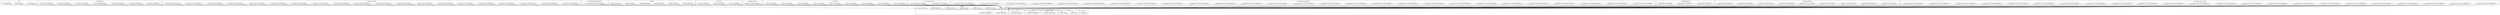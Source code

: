 digraph {
graph [overlap=false]
subgraph cluster_U64 {
	label="U64";
	"U64::BEGIN@819";
	"U64::BEGIN@820";
	"U64::BEGIN@818";
}
subgraph cluster_URI__punycode {
	label="URI::_punycode";
	"URI::_punycode::BEGIN@15";
	"URI::_punycode::BEGIN@16";
	"URI::_punycode::BEGIN@20";
	"URI::_punycode::BEGIN@18";
	"URI::_punycode::BEGIN@14";
	"URI::_punycode::BEGIN@17";
	"URI::_punycode::BEGIN@19";
}
subgraph cluster_vars {
	label="vars";
	"vars::import";
}
subgraph cluster_mro {
	label="mro";
	"mro::method_changed_in";
}
subgraph cluster_Compress_Raw_Zlib {
	label="Compress::Raw::Zlib";
	"Compress::Raw::Zlib::BEGIN@106";
	"Compress::Raw::Zlib::BEGIN@108";
	"Compress::Raw::Zlib::BEGIN@105";
	"Compress::Raw::Zlib::BEGIN@103";
	"Compress::Raw::Zlib::BEGIN@84";
	"Compress::Raw::Zlib::BEGIN@87";
	"Compress::Raw::Zlib::BEGIN@86";
	"Compress::Raw::Zlib::BEGIN@71";
	"Compress::Raw::Zlib::BEGIN@70";
	"Compress::Raw::Zlib::BEGIN@115";
	"Compress::Raw::Zlib::BEGIN@102";
	"Compress::Raw::Zlib::BEGIN@85";
	"Compress::Raw::Zlib::BEGIN@113";
	"Compress::Raw::Zlib::BEGIN@104";
	"Compress::Raw::Zlib::BEGIN@110";
	"Compress::Raw::Zlib::BEGIN@111";
	"Compress::Raw::Zlib::BEGIN@101";
	"Compress::Raw::Zlib::BEGIN@83";
	"Compress::Raw::Zlib::BEGIN@112";
	"Compress::Raw::Zlib::BEGIN@114";
}
subgraph cluster_warnings_register {
	label="warnings::register";
	"warnings::register::import";
}
subgraph cluster_Internals {
	label="Internals";
	"Internals::SvREADONLY";
}
subgraph cluster_Class_MOP_Method_Generated {
	label="Class::MOP::Method::Generated";
	"Class::MOP::Method::Generated::BEGIN@15";
}
subgraph cluster_strict {
	label="strict";
	"strict::import";
	"strict::unimport";
}
subgraph cluster_constant {
	label="constant";
	"constant::import";
	"constant::BEGIN@4";
	"constant::BEGIN@3";
	"constant::BEGIN@38";
	"constant::CORE:regcomp";
	"constant::BEGIN@101";
	"constant::BEGIN@2";
	"constant::BEGIN@6";
	"constant::CORE:match";
}
subgraph cluster_DateTime {
	label="DateTime";
	"DateTime::BEGIN@76";
	"DateTime::BEGIN@72";
	"DateTime::BEGIN@70";
	"DateTime::BEGIN@68";
	"DateTime::BEGIN@74";
	"DateTime::BEGIN@71";
}
subgraph cluster_Time_Local {
	label="Time::Local";
	"Time::Local::BEGIN@28";
	"Time::Local::BEGIN@30";
	"Time::Local::BEGIN@29";
}
subgraph cluster_DateTime_Duration {
	label="DateTime::Duration";
	"DateTime::Duration::BEGIN@22";
}
subgraph cluster_UUID_Tiny {
	label="UUID::Tiny";
	"UUID::Tiny::BEGIN@246";
	"UUID::Tiny::BEGIN@200";
	"UUID::Tiny::BEGIN@243";
	"UUID::Tiny::BEGIN@215";
	"UUID::Tiny::BEGIN@221";
	"UUID::Tiny::BEGIN@217";
	"UUID::Tiny::BEGIN@244";
	"UUID::Tiny::BEGIN@245";
	"UUID::Tiny::BEGIN@219";
}
subgraph cluster_IO_Uncompress_Base {
	label="IO::Uncompress::Base";
	"IO::Uncompress::Base::BEGIN@14";
	"IO::Uncompress::Base::BEGIN@15";
}
subgraph cluster_IO_Compress_Gzip_Constants {
	label="IO::Compress::Gzip::Constants";
	"IO::Compress::Gzip::Constants::BEGIN@84";
	"IO::Compress::Gzip::Constants::BEGIN@66";
	"IO::Compress::Gzip::Constants::BEGIN@75";
	"IO::Compress::Gzip::Constants::BEGIN@111";
	"IO::Compress::Gzip::Constants::BEGIN@74";
	"IO::Compress::Gzip::Constants::BEGIN@70";
	"IO::Compress::Gzip::Constants::BEGIN@69";
	"IO::Compress::Gzip::Constants::BEGIN@109";
	"IO::Compress::Gzip::Constants::BEGIN@80";
	"IO::Compress::Gzip::Constants::BEGIN@87";
	"IO::Compress::Gzip::Constants::BEGIN@89";
	"IO::Compress::Gzip::Constants::BEGIN@82";
	"IO::Compress::Gzip::Constants::BEGIN@76";
	"IO::Compress::Gzip::Constants::BEGIN@115";
	"IO::Compress::Gzip::Constants::BEGIN@65";
	"IO::Compress::Gzip::Constants::BEGIN@78";
	"IO::Compress::Gzip::Constants::BEGIN@114";
	"IO::Compress::Gzip::Constants::BEGIN@77";
	"IO::Compress::Gzip::Constants::BEGIN@143";
	"IO::Compress::Gzip::Constants::BEGIN@92";
	"IO::Compress::Gzip::Constants::BEGIN@73";
	"IO::Compress::Gzip::Constants::BEGIN@113";
	"IO::Compress::Gzip::Constants::BEGIN@67";
	"IO::Compress::Gzip::Constants::BEGIN@90";
	"IO::Compress::Gzip::Constants::BEGIN@119";
	"IO::Compress::Gzip::Constants::BEGIN@88";
	"IO::Compress::Gzip::Constants::BEGIN@86";
}
subgraph cluster_JSON_Backend_XS {
	label="JSON::Backend::XS";
	"JSON::Backend::XS::BEGIN@18";
	"JSON::Backend::XS::BEGIN@11";
	"JSON::Backend::XS::BEGIN@9";
}
subgraph cluster_DateTime_TimeZone {
	label="DateTime::TimeZone";
	"DateTime::TimeZone::BEGIN@17";
	"DateTime::TimeZone::BEGIN@21";
	"DateTime::TimeZone::BEGIN@25";
	"DateTime::TimeZone::BEGIN@27";
	"DateTime::TimeZone::BEGIN@22";
	"DateTime::TimeZone::BEGIN@26";
	"DateTime::TimeZone::BEGIN@23";
	"DateTime::TimeZone::BEGIN@18";
	"DateTime::TimeZone::BEGIN@24";
}
subgraph cluster_IO_Compress_Base_Common {
	label="IO::Compress::Base::Common";
	"IO::Compress::Base::Common::BEGIN@463";
	"IO::Compress::Base::Common::BEGIN@477";
	"IO::Compress::Base::Common::BEGIN@469";
	"IO::Compress::Base::Common::BEGIN@466";
	"IO::Compress::Base::Common::BEGIN@41";
	"IO::Compress::Base::Common::BEGIN@461";
	"IO::Compress::Base::Common::BEGIN@473";
	"IO::Compress::Base::Common::BEGIN@474";
	"IO::Compress::Base::Common::BEGIN@130";
	"IO::Compress::Base::Common::BEGIN@44";
	"IO::Compress::Base::Common::BEGIN@476";
	"IO::Compress::Base::Common::BEGIN@134";
	"IO::Compress::Base::Common::BEGIN@132";
	"IO::Compress::Base::Common::BEGIN@43";
	"IO::Compress::Base::Common::BEGIN@462";
	"IO::Compress::Base::Common::BEGIN@478";
	"IO::Compress::Base::Common::BEGIN@42";
	"IO::Compress::Base::Common::BEGIN@475";
	"IO::Compress::Base::Common::BEGIN@470";
	"IO::Compress::Base::Common::BEGIN@465";
	"IO::Compress::Base::Common::BEGIN@464";
	"IO::Compress::Base::Common::BEGIN@131";
	"IO::Compress::Base::Common::BEGIN@471";
}
"constant::import" -> "mro::method_changed_in";
"constant::import" -> "constant::CORE:regcomp";
"constant::import" -> "Internals::SvREADONLY";
"Class::MOP::Method::Generated::BEGIN@15" -> "constant::BEGIN@38";
"Class::MOP::Method::Generated::BEGIN@15" -> "constant::BEGIN@101";
"constant::BEGIN@4" -> "warnings::register::import";
"Class::MOP::Method::Generated::BEGIN@15" -> "constant::BEGIN@2";
"Class::MOP::Method::Generated::BEGIN@15" -> "constant::BEGIN@4";
"Class::MOP::Method::Generated::BEGIN@15" -> "constant::BEGIN@6";
"IO::Compress::Gzip::Constants::BEGIN@66" -> "constant::import";
"IO::Compress::Gzip::Constants::BEGIN@74" -> "constant::import";
"Compress::Raw::Zlib::BEGIN@84" -> "constant::import";
"IO::Compress::Base::Common::BEGIN@41" -> "constant::import";
"IO::Compress::Base::Common::BEGIN@466" -> "constant::import";
"UUID::Tiny::BEGIN@217" -> "constant::import";
"UUID::Tiny::BEGIN@244" -> "constant::import";
"URI::_punycode::BEGIN@16" -> "constant::import";
"Class::MOP::Method::Generated::BEGIN@15" -> "constant::import";
"IO::Compress::Gzip::Constants::BEGIN@87" -> "constant::import";
"IO::Compress::Gzip::Constants::BEGIN@89" -> "constant::import";
"URI::_punycode::BEGIN@17" -> "constant::import";
"IO::Compress::Base::Common::BEGIN@132" -> "constant::import";
"UUID::Tiny::BEGIN@246" -> "constant::import";
"Compress::Raw::Zlib::BEGIN@110" -> "constant::import";
"Time::Local::BEGIN@30" -> "constant::import";
"IO::Compress::Base::Common::BEGIN@462" -> "constant::import";
"U64::BEGIN@820" -> "constant::import";
"DateTime::TimeZone::BEGIN@27" -> "constant::import";
"DateTime::TimeZone::BEGIN@22" -> "constant::import";
"Compress::Raw::Zlib::BEGIN@83" -> "constant::import";
"IO::Compress::Gzip::Constants::BEGIN@78" -> "constant::import";
"IO::Compress::Gzip::Constants::BEGIN@143" -> "constant::import";
"IO::Compress::Base::Common::BEGIN@470" -> "constant::import";
"IO::Uncompress::Base::BEGIN@14" -> "constant::import";
"IO::Compress::Gzip::Constants::BEGIN@113" -> "constant::import";
"IO::Compress::Gzip::Constants::BEGIN@73" -> "constant::import";
"IO::Compress::Gzip::Constants::BEGIN@67" -> "constant::import";
"IO::Compress::Base::Common::BEGIN@464" -> "constant::import";
"DateTime::TimeZone::BEGIN@18" -> "constant::import";
"IO::Compress::Gzip::Constants::BEGIN@88" -> "constant::import";
"IO::Compress::Base::Common::BEGIN@471" -> "constant::import";
"Compress::Raw::Zlib::BEGIN@106" -> "constant::import";
"IO::Compress::Gzip::Constants::BEGIN@111" -> "constant::import";
"DateTime::TimeZone::BEGIN@21" -> "constant::import";
"Compress::Raw::Zlib::BEGIN@105" -> "constant::import";
"Compress::Raw::Zlib::BEGIN@87" -> "constant::import";
"URI::_punycode::BEGIN@14" -> "constant::import";
"IO::Compress::Base::Common::BEGIN@461" -> "constant::import";
"JSON::Backend::XS::BEGIN@9" -> "constant::import";
"Compress::Raw::Zlib::BEGIN@115" -> "constant::import";
"Compress::Raw::Zlib::BEGIN@70" -> "constant::import";
"Compress::Raw::Zlib::BEGIN@71" -> "constant::import";
"IO::Compress::Base::Common::BEGIN@474" -> "constant::import";
"DateTime::TimeZone::BEGIN@23" -> "constant::import";
"DateTime::BEGIN@76" -> "constant::import";
"Compress::Raw::Zlib::BEGIN@102" -> "constant::import";
"IO::Compress::Gzip::Constants::BEGIN@80" -> "constant::import";
"IO::Compress::Base::Common::BEGIN@44" -> "constant::import";
"IO::Compress::Base::Common::BEGIN@134" -> "constant::import";
"IO::Compress::Base::Common::BEGIN@476" -> "constant::import";
"DateTime::TimeZone::BEGIN@24" -> "constant::import";
"IO::Compress::Base::Common::BEGIN@43" -> "constant::import";
"DateTime::TimeZone::BEGIN@17" -> "constant::import";
"URI::_punycode::BEGIN@15" -> "constant::import";
"DateTime::TimeZone::BEGIN@25" -> "constant::import";
"IO::Compress::Gzip::Constants::BEGIN@115" -> "constant::import";
"IO::Compress::Base::Common::BEGIN@42" -> "constant::import";
"IO::Compress::Base::Common::BEGIN@475" -> "constant::import";
"JSON::Backend::XS::BEGIN@18" -> "constant::import";
"IO::Compress::Gzip::Constants::BEGIN@90" -> "constant::import";
"URI::_punycode::BEGIN@20" -> "constant::import";
"IO::Compress::Base::Common::BEGIN@465" -> "constant::import";
"DateTime::BEGIN@68" -> "constant::import";
"IO::Compress::Gzip::Constants::BEGIN@86" -> "constant::import";
"IO::Compress::Base::Common::BEGIN@463" -> "constant::import";
"Compress::Raw::Zlib::BEGIN@108" -> "constant::import";
"IO::Compress::Base::Common::BEGIN@477" -> "constant::import";
"UUID::Tiny::BEGIN@243" -> "constant::import";
"UUID::Tiny::BEGIN@221" -> "constant::import";
"IO::Compress::Gzip::Constants::BEGIN@70" -> "constant::import";
"IO::Compress::Base::Common::BEGIN@469" -> "constant::import";
"URI::_punycode::BEGIN@19" -> "constant::import";
"DateTime::BEGIN@71" -> "constant::import";
"UUID::Tiny::BEGIN@219" -> "constant::import";
"IO::Compress::Base::Common::BEGIN@130" -> "constant::import";
"DateTime::BEGIN@70" -> "constant::import";
"Time::Local::BEGIN@28" -> "constant::import";
"UUID::Tiny::BEGIN@200" -> "constant::import";
"URI::_punycode::BEGIN@18" -> "constant::import";
"IO::Compress::Base::Common::BEGIN@478" -> "constant::import";
"UUID::Tiny::BEGIN@215" -> "constant::import";
"IO::Uncompress::Base::BEGIN@15" -> "constant::import";
"Compress::Raw::Zlib::BEGIN@111" -> "constant::import";
"Compress::Raw::Zlib::BEGIN@101" -> "constant::import";
"IO::Compress::Gzip::Constants::BEGIN@114" -> "constant::import";
"IO::Compress::Gzip::Constants::BEGIN@77" -> "constant::import";
"IO::Compress::Gzip::Constants::BEGIN@92" -> "constant::import";
"JSON::Backend::XS::BEGIN@11" -> "constant::import";
"IO::Compress::Gzip::Constants::BEGIN@119" -> "constant::import";
"DateTime::BEGIN@74" -> "constant::import";
"IO::Compress::Gzip::Constants::BEGIN@84" -> "constant::import";
"IO::Compress::Gzip::Constants::BEGIN@75" -> "constant::import";
"Compress::Raw::Zlib::BEGIN@103" -> "constant::import";
"DateTime::BEGIN@72" -> "constant::import";
"IO::Compress::Gzip::Constants::BEGIN@109" -> "constant::import";
"IO::Compress::Gzip::Constants::BEGIN@69" -> "constant::import";
"Compress::Raw::Zlib::BEGIN@86" -> "constant::import";
"U64::BEGIN@819" -> "constant::import";
"IO::Compress::Base::Common::BEGIN@473" -> "constant::import";
"Compress::Raw::Zlib::BEGIN@85" -> "constant::import";
"Time::Local::BEGIN@29" -> "constant::import";
"IO::Compress::Gzip::Constants::BEGIN@82" -> "constant::import";
"IO::Compress::Gzip::Constants::BEGIN@76" -> "constant::import";
"Compress::Raw::Zlib::BEGIN@104" -> "constant::import";
"Compress::Raw::Zlib::BEGIN@113" -> "constant::import";
"DateTime::Duration::BEGIN@22" -> "constant::import";
"IO::Compress::Gzip::Constants::BEGIN@65" -> "constant::import";
"UUID::Tiny::BEGIN@245" -> "constant::import";
"DateTime::TimeZone::BEGIN@26" -> "constant::import";
"Compress::Raw::Zlib::BEGIN@112" -> "constant::import";
"U64::BEGIN@818" -> "constant::import";
"Compress::Raw::Zlib::BEGIN@114" -> "constant::import";
"IO::Compress::Base::Common::BEGIN@131" -> "constant::import";
"constant::BEGIN@38" -> "strict::unimport";
"constant::BEGIN@101" -> "strict::unimport";
"constant::BEGIN@6" -> "vars::import";
"Class::MOP::Method::Generated::BEGIN@15" -> "constant::BEGIN@3";
"constant::import" -> "constant::CORE:match";
"constant::BEGIN@3" -> "strict::import";
}
